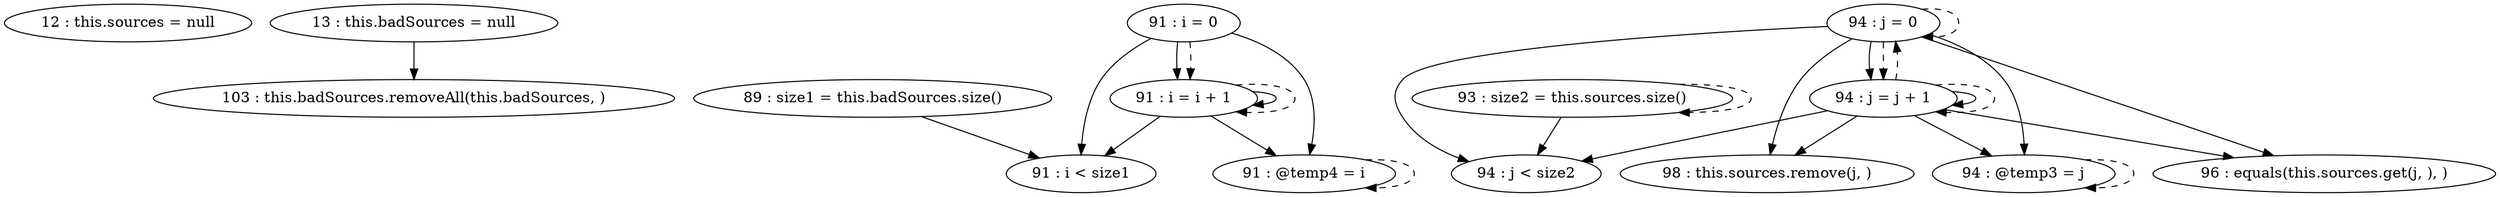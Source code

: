digraph G {
"12 : this.sources = null"
"13 : this.badSources = null"
"13 : this.badSources = null" -> "103 : this.badSources.removeAll(this.badSources, )"
"89 : size1 = this.badSources.size()"
"89 : size1 = this.badSources.size()" -> "91 : i < size1"
"91 : i = 0"
"91 : i = 0" -> "91 : i < size1"
"91 : i = 0" -> "91 : i = i + 1"
"91 : i = 0" -> "91 : @temp4 = i"
"91 : i = 0" -> "91 : i = i + 1" [style=dashed]
"91 : i < size1"
"93 : size2 = this.sources.size()"
"93 : size2 = this.sources.size()" -> "94 : j < size2"
"93 : size2 = this.sources.size()" -> "93 : size2 = this.sources.size()" [style=dashed]
"103 : this.badSources.removeAll(this.badSources, )"
"94 : j = 0"
"94 : j = 0" -> "96 : equals(this.sources.get(j, ), )"
"94 : j = 0" -> "98 : this.sources.remove(j, )"
"94 : j = 0" -> "94 : j = j + 1"
"94 : j = 0" -> "94 : j < size2"
"94 : j = 0" -> "94 : @temp3 = j"
"94 : j = 0" -> "94 : j = j + 1" [style=dashed]
"94 : j = 0" -> "94 : j = 0" [style=dashed]
"94 : j < size2"
"96 : equals(this.sources.get(j, ), )"
"91 : @temp4 = i"
"91 : @temp4 = i" -> "91 : @temp4 = i" [style=dashed]
"91 : i = i + 1"
"91 : i = i + 1" -> "91 : i < size1"
"91 : i = i + 1" -> "91 : i = i + 1"
"91 : i = i + 1" -> "91 : @temp4 = i"
"91 : i = i + 1" -> "91 : i = i + 1" [style=dashed]
"98 : this.sources.remove(j, )"
"94 : @temp3 = j"
"94 : @temp3 = j" -> "94 : @temp3 = j" [style=dashed]
"94 : j = j + 1"
"94 : j = j + 1" -> "96 : equals(this.sources.get(j, ), )"
"94 : j = j + 1" -> "98 : this.sources.remove(j, )"
"94 : j = j + 1" -> "94 : j = j + 1"
"94 : j = j + 1" -> "94 : j < size2"
"94 : j = j + 1" -> "94 : @temp3 = j"
"94 : j = j + 1" -> "94 : j = j + 1" [style=dashed]
"94 : j = j + 1" -> "94 : j = 0" [style=dashed]
}